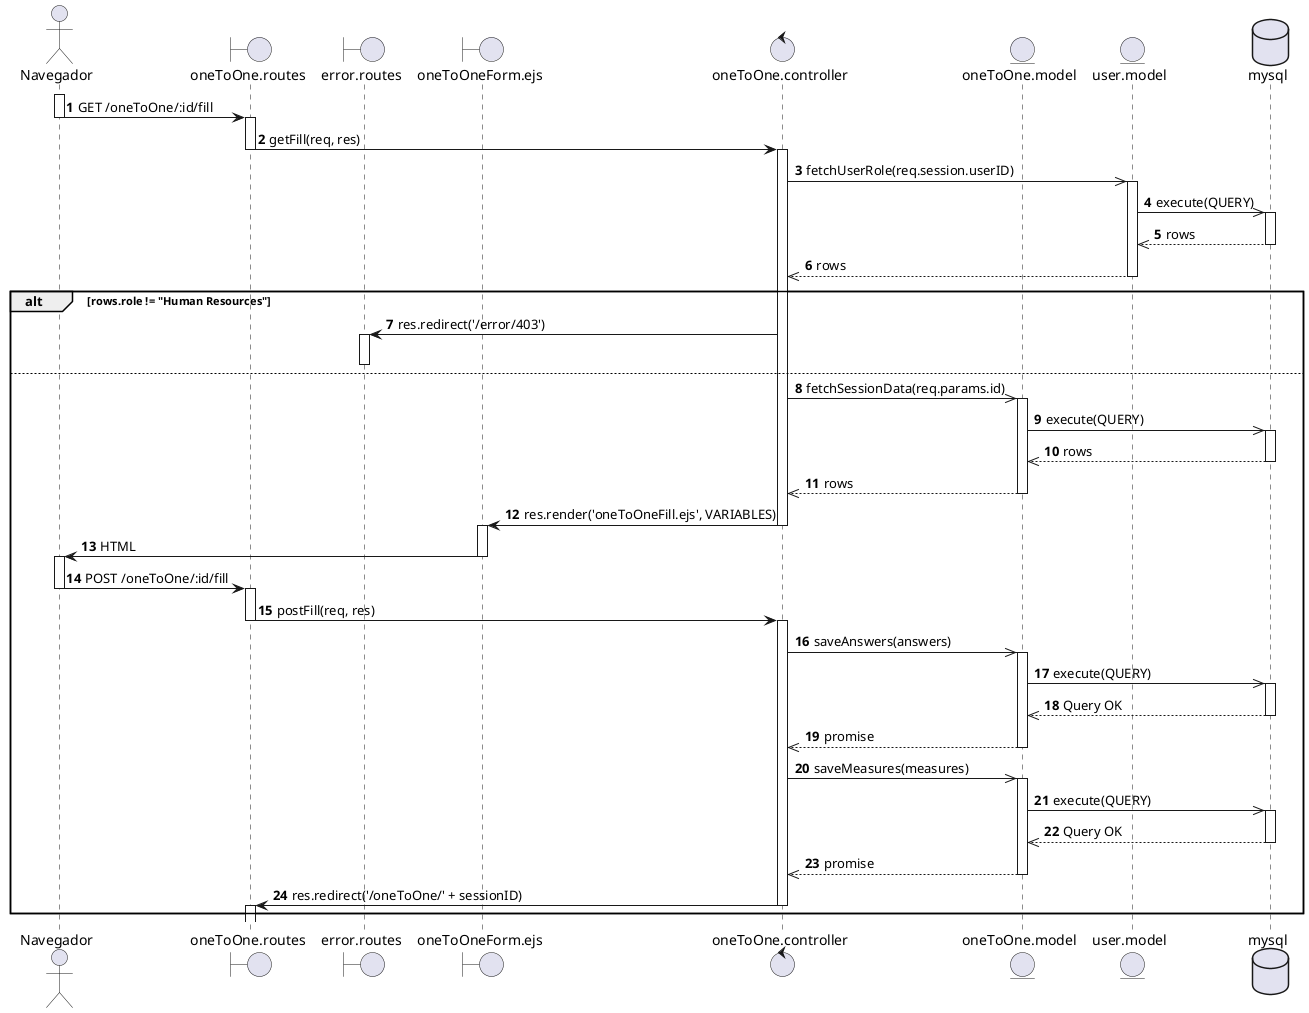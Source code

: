 @startuml
actor Navegador
boundary oneToOne.routes
boundary error.routes
boundary oneToOneForm.ejs
control oneToOne.controller
entity oneToOne.model
entity user.model
database mysql

autonumber

activate Navegador
Navegador -> oneToOne.routes : GET /oneToOne/:id/fill
deactivate Navegador

activate oneToOne.routes
oneToOne.routes -> oneToOne.controller : getFill(req, res)
deactivate oneToOne.routes

activate oneToOne.controller

oneToOne.controller ->> user.model : fetchUserRole(req.session.userID)
activate user.model
    user.model ->> mysql : execute(QUERY)
    activate mysql
        mysql -->> user.model : rows
    deactivate mysql
    user.model -->> oneToOne.controller : rows
deactivate user.model

alt rows.role != "Human Resources"
    oneToOne.controller -> error.routes : res.redirect('/error/403')
    activate error.routes
    deactivate error.routes
else

oneToOne.controller ->> oneToOne.model : fetchSessionData(req.params.id)
activate oneToOne.model
    oneToOne.model ->> mysql : execute(QUERY)
    activate mysql
        mysql -->> oneToOne.model : rows
    deactivate mysql
    oneToOne.model -->> oneToOne.controller : rows
deactivate oneToOne.model

oneToOne.controller -> oneToOneForm.ejs : res.render('oneToOneFill.ejs', VARIABLES)
deactivate oneToOne.controller

activate oneToOneForm.ejs
oneToOneForm.ejs -> Navegador : HTML
deactivate oneToOneForm.ejs

activate Navegador
Navegador -> oneToOne.routes : POST /oneToOne/:id/fill
deactivate Navegador

activate oneToOne.routes
oneToOne.routes -> oneToOne.controller : postFill(req, res)
deactivate oneToOne.routes

activate oneToOne.controller

    oneToOne.controller ->> oneToOne.model : saveAnswers(answers)
    activate oneToOne.model
        oneToOne.model ->> mysql : execute(QUERY)
        activate mysql
            mysql -->> oneToOne.model : Query OK
        deactivate mysql
        oneToOne.model -->> oneToOne.controller : promise
    deactivate oneToOne.model

    oneToOne.controller ->> oneToOne.model : saveMeasures(measures)
    activate oneToOne.model
        oneToOne.model ->> mysql : execute(QUERY)
        activate mysql
            mysql -->> oneToOne.model : Query OK
        deactivate mysql
        oneToOne.model -->> oneToOne.controller : promise
    deactivate oneToOne.model

oneToOne.controller -> oneToOne.routes : res.redirect('/oneToOne/' + sessionID)
deactivate oneToOne.controller

activate oneToOne.routes
deactivate oneToOne.routes

end

@enduml